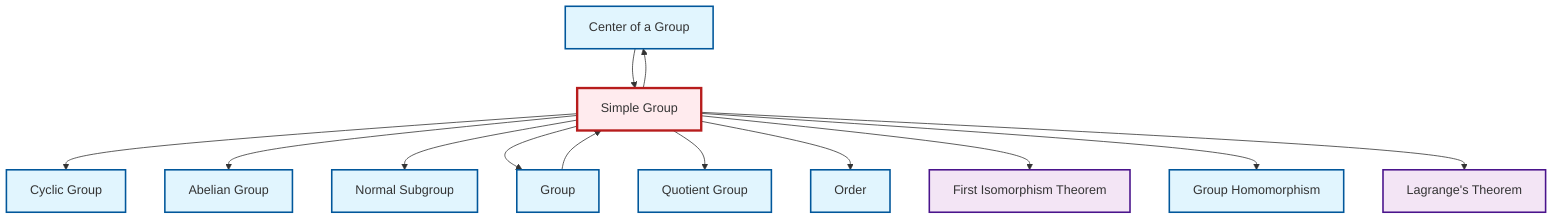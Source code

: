 graph TD
    classDef definition fill:#e1f5fe,stroke:#01579b,stroke-width:2px
    classDef theorem fill:#f3e5f5,stroke:#4a148c,stroke-width:2px
    classDef axiom fill:#fff3e0,stroke:#e65100,stroke-width:2px
    classDef example fill:#e8f5e9,stroke:#1b5e20,stroke-width:2px
    classDef current fill:#ffebee,stroke:#b71c1c,stroke-width:3px
    def-cyclic-group["Cyclic Group"]:::definition
    def-homomorphism["Group Homomorphism"]:::definition
    def-center-of-group["Center of a Group"]:::definition
    def-quotient-group["Quotient Group"]:::definition
    thm-first-isomorphism["First Isomorphism Theorem"]:::theorem
    def-normal-subgroup["Normal Subgroup"]:::definition
    thm-lagrange["Lagrange's Theorem"]:::theorem
    def-group["Group"]:::definition
    def-order["Order"]:::definition
    def-simple-group["Simple Group"]:::definition
    def-abelian-group["Abelian Group"]:::definition
    def-group --> def-simple-group
    def-simple-group --> def-cyclic-group
    def-simple-group --> def-abelian-group
    def-simple-group --> def-normal-subgroup
    def-simple-group --> def-group
    def-simple-group --> def-quotient-group
    def-simple-group --> def-order
    def-center-of-group --> def-simple-group
    def-simple-group --> thm-first-isomorphism
    def-simple-group --> def-homomorphism
    def-simple-group --> thm-lagrange
    def-simple-group --> def-center-of-group
    class def-simple-group current